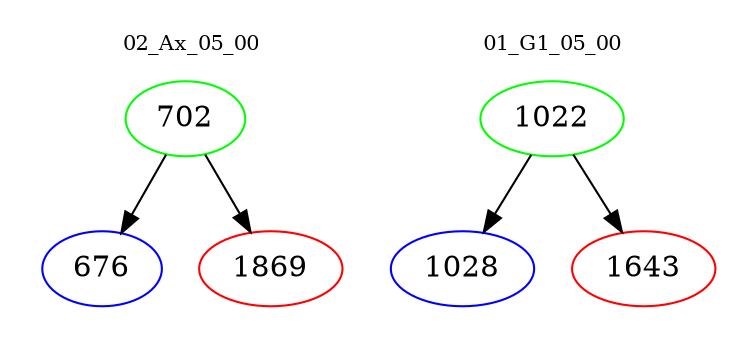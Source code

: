 digraph{
subgraph cluster_0 {
color = white
label = "02_Ax_05_00";
fontsize=10;
T0_702 [label="702", color="green"]
T0_702 -> T0_676 [color="black"]
T0_676 [label="676", color="blue"]
T0_702 -> T0_1869 [color="black"]
T0_1869 [label="1869", color="red"]
}
subgraph cluster_1 {
color = white
label = "01_G1_05_00";
fontsize=10;
T1_1022 [label="1022", color="green"]
T1_1022 -> T1_1028 [color="black"]
T1_1028 [label="1028", color="blue"]
T1_1022 -> T1_1643 [color="black"]
T1_1643 [label="1643", color="red"]
}
}
